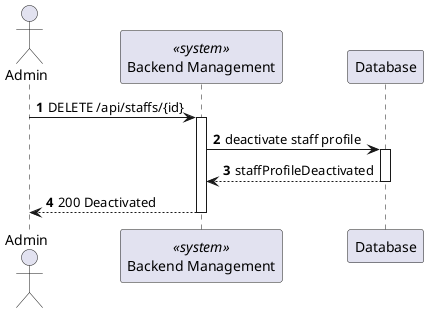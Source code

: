 @startuml StaffProfileDeactivation(level3-1)

autonumber
actor Admin as "Admin"
participant BE as "Backend Management" <<system>>
participant DB as "Database"

Admin -> BE : DELETE /api/staffs/{id}
activate BE

BE -> DB : deactivate staff profile
activate DB 

DB --> BE : staffProfileDeactivated 
deactivate DB 

BE --> Admin : 200 Deactivated

deactivate BE

@enduml